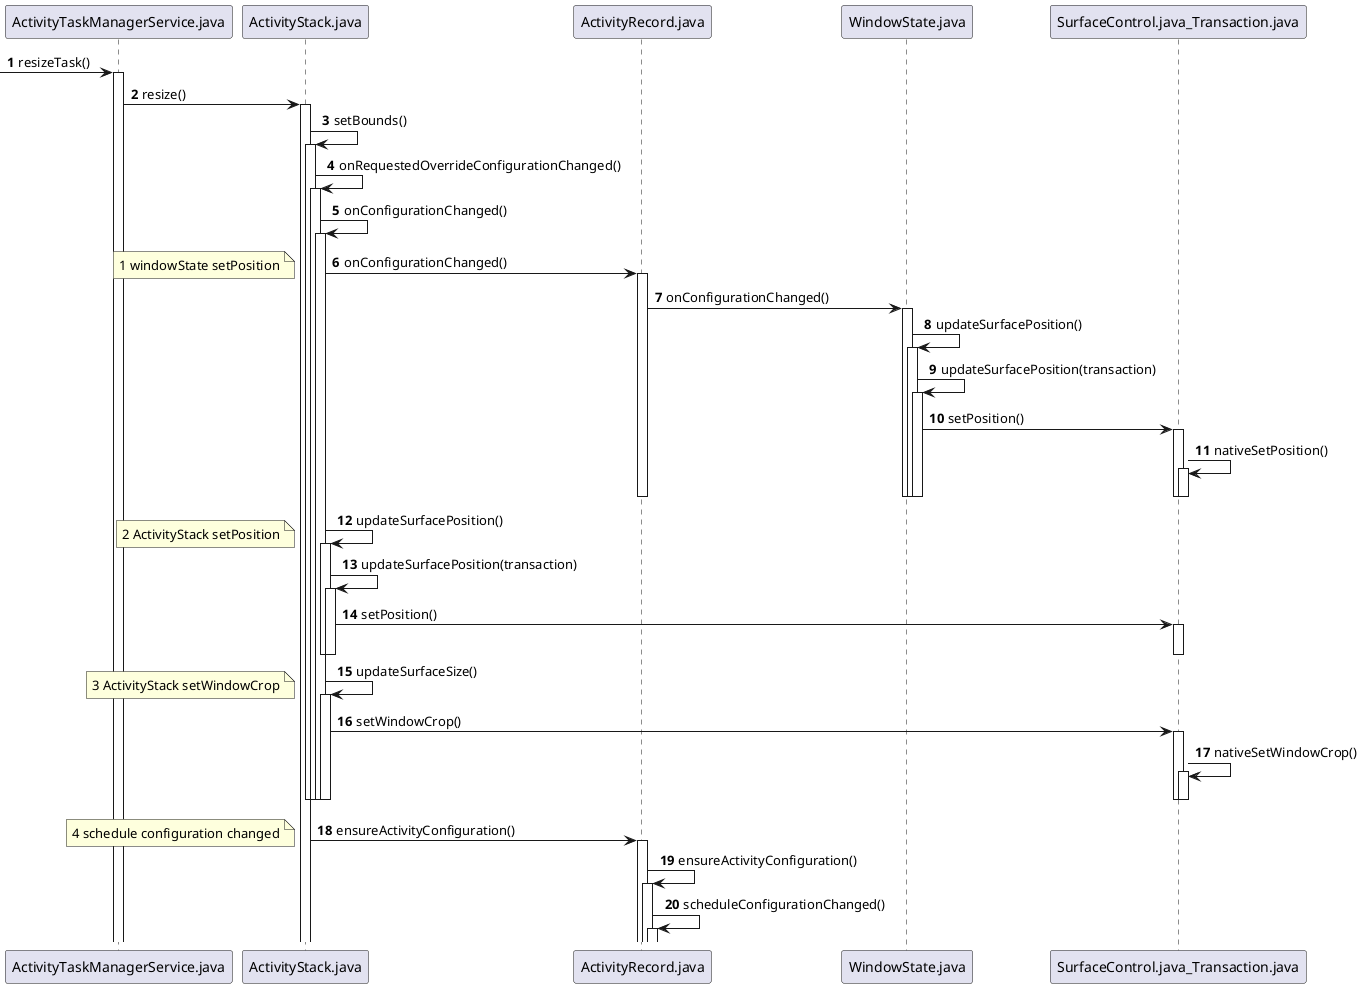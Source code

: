 @startuml
'https://plantuml.com/sequence-diagram

autonumber

 -> ActivityTaskManagerService.java: resizeTask()
activate ActivityTaskManagerService.java
ActivityTaskManagerService.java -> ActivityStack.java: resize()
activate ActivityStack.java
ActivityStack.java -> ActivityStack.java: setBounds()
activate ActivityStack.java
ActivityStack.java -> ActivityStack.java: onRequestedOverrideConfigurationChanged()
activate ActivityStack.java
ActivityStack.java -> ActivityStack.java: onConfigurationChanged()
activate ActivityStack.java
ActivityStack.java -> ActivityRecord.java: onConfigurationChanged()
activate ActivityRecord.java
note left
1 windowState setPosition
end note
ActivityRecord.java -> WindowState.java: onConfigurationChanged()
activate WindowState.java
WindowState.java -> WindowState.java: updateSurfacePosition()
activate WindowState.java

WindowState.java -> WindowState.java: updateSurfacePosition(transaction)
activate WindowState.java
WindowState.java -> SurfaceControl.java_Transaction.java : setPosition()
activate SurfaceControl.java_Transaction.java
SurfaceControl.java_Transaction.java -> SurfaceControl.java_Transaction.java : nativeSetPosition()
activate SurfaceControl.java_Transaction.java
deactivate SurfaceControl.java_Transaction.java
deactivate SurfaceControl.java_Transaction.java
deactivate WindowState.java
deactivate WindowState.java
deactivate WindowState.java
deactivate ActivityRecord.java

ActivityStack.java -> ActivityStack.java: updateSurfacePosition()
activate ActivityStack.java
note left
2 ActivityStack setPosition
end note
ActivityStack.java -> ActivityStack.java: updateSurfacePosition(transaction)
activate ActivityStack.java

ActivityStack.java -> SurfaceControl.java_Transaction.java : setPosition()
activate SurfaceControl.java_Transaction.java
deactivate SurfaceControl.java_Transaction.java

deactivate ActivityStack.java
deactivate ActivityStack.java

ActivityStack.java -> ActivityStack.java: updateSurfaceSize()
activate ActivityStack.java

note left
3 ActivityStack setWindowCrop
end note

ActivityStack.java -> SurfaceControl.java_Transaction.java: setWindowCrop()
activate SurfaceControl.java_Transaction.java
SurfaceControl.java_Transaction.java -> SurfaceControl.java_Transaction.java: nativeSetWindowCrop()
activate SurfaceControl.java_Transaction.java

deactivate ActivityStack.java
deactivate ActivityStack.java
deactivate ActivityStack.java
deactivate ActivityStack.java
deactivate SurfaceControl.java_Transaction.java
deactivate SurfaceControl.java_Transaction.java


ActivityStack.java -> ActivityRecord.java: ensureActivityConfiguration()
activate ActivityRecord.java
note left
4 schedule configuration changed
end note
ActivityRecord.java -> ActivityRecord.java: ensureActivityConfiguration()
activate ActivityRecord.java
ActivityRecord.java -> ActivityRecord.java: scheduleConfigurationChanged()
activate ActivityRecord.java

@enduml